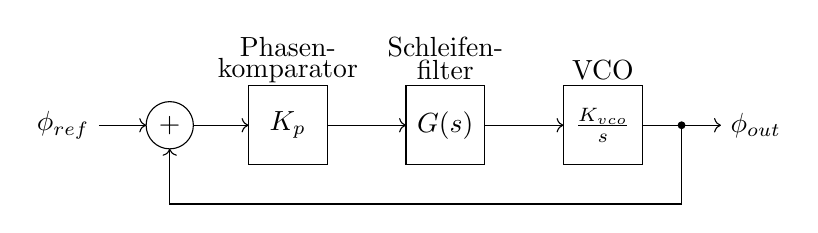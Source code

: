 

\begin{tikzpicture}
    \draw (0.3,0) circle(0.3) node{+};
    \draw[->] (-0.6, 0) -- (0,0);
    \draw (-0.6,0) node[anchor=east] {$\phi_{ref}$};
    
    \draw[->] (0.6, 0) --(1.3, 0);
    \draw (1.3, -0.5) rectangle ++(1,1) ++(-0.5,-0.5) node{$K_p$};
    \draw[->] (2.3, 0) --++(1, 0);
    \draw (3.3, -0.5) rectangle ++(1,1) ++(-0.5,-0.5) node{$G(s)$};
    \draw[->] (4.3, 0) --++(1, 0);
    \draw (5.3, -0.5) rectangle ++(1,1) ++(-0.5,-0.5) node{$\frac{K_{vco}}{s}$};
    \draw[->] (6.3, 0) --++(1, 0);
    \draw[->] (6.8, 0) -- (6.8, -1) -- (0.3, -1) -- (0.3, -0.3);
    \fill (6.8,0) circle(0.05);
    \draw (7.3,0) node[anchor=west] {$\phi_{out}$};
    \draw (1.8, 1) node{Phasen-};
    \draw (1.8, 0.7) node{komparator};
    \draw (3.8, 1) node{Schleifen-};
    \draw (3.8, 0.7) node{filter};
    \draw (5.8, 0.7) node{VCO};
\end{tikzpicture}